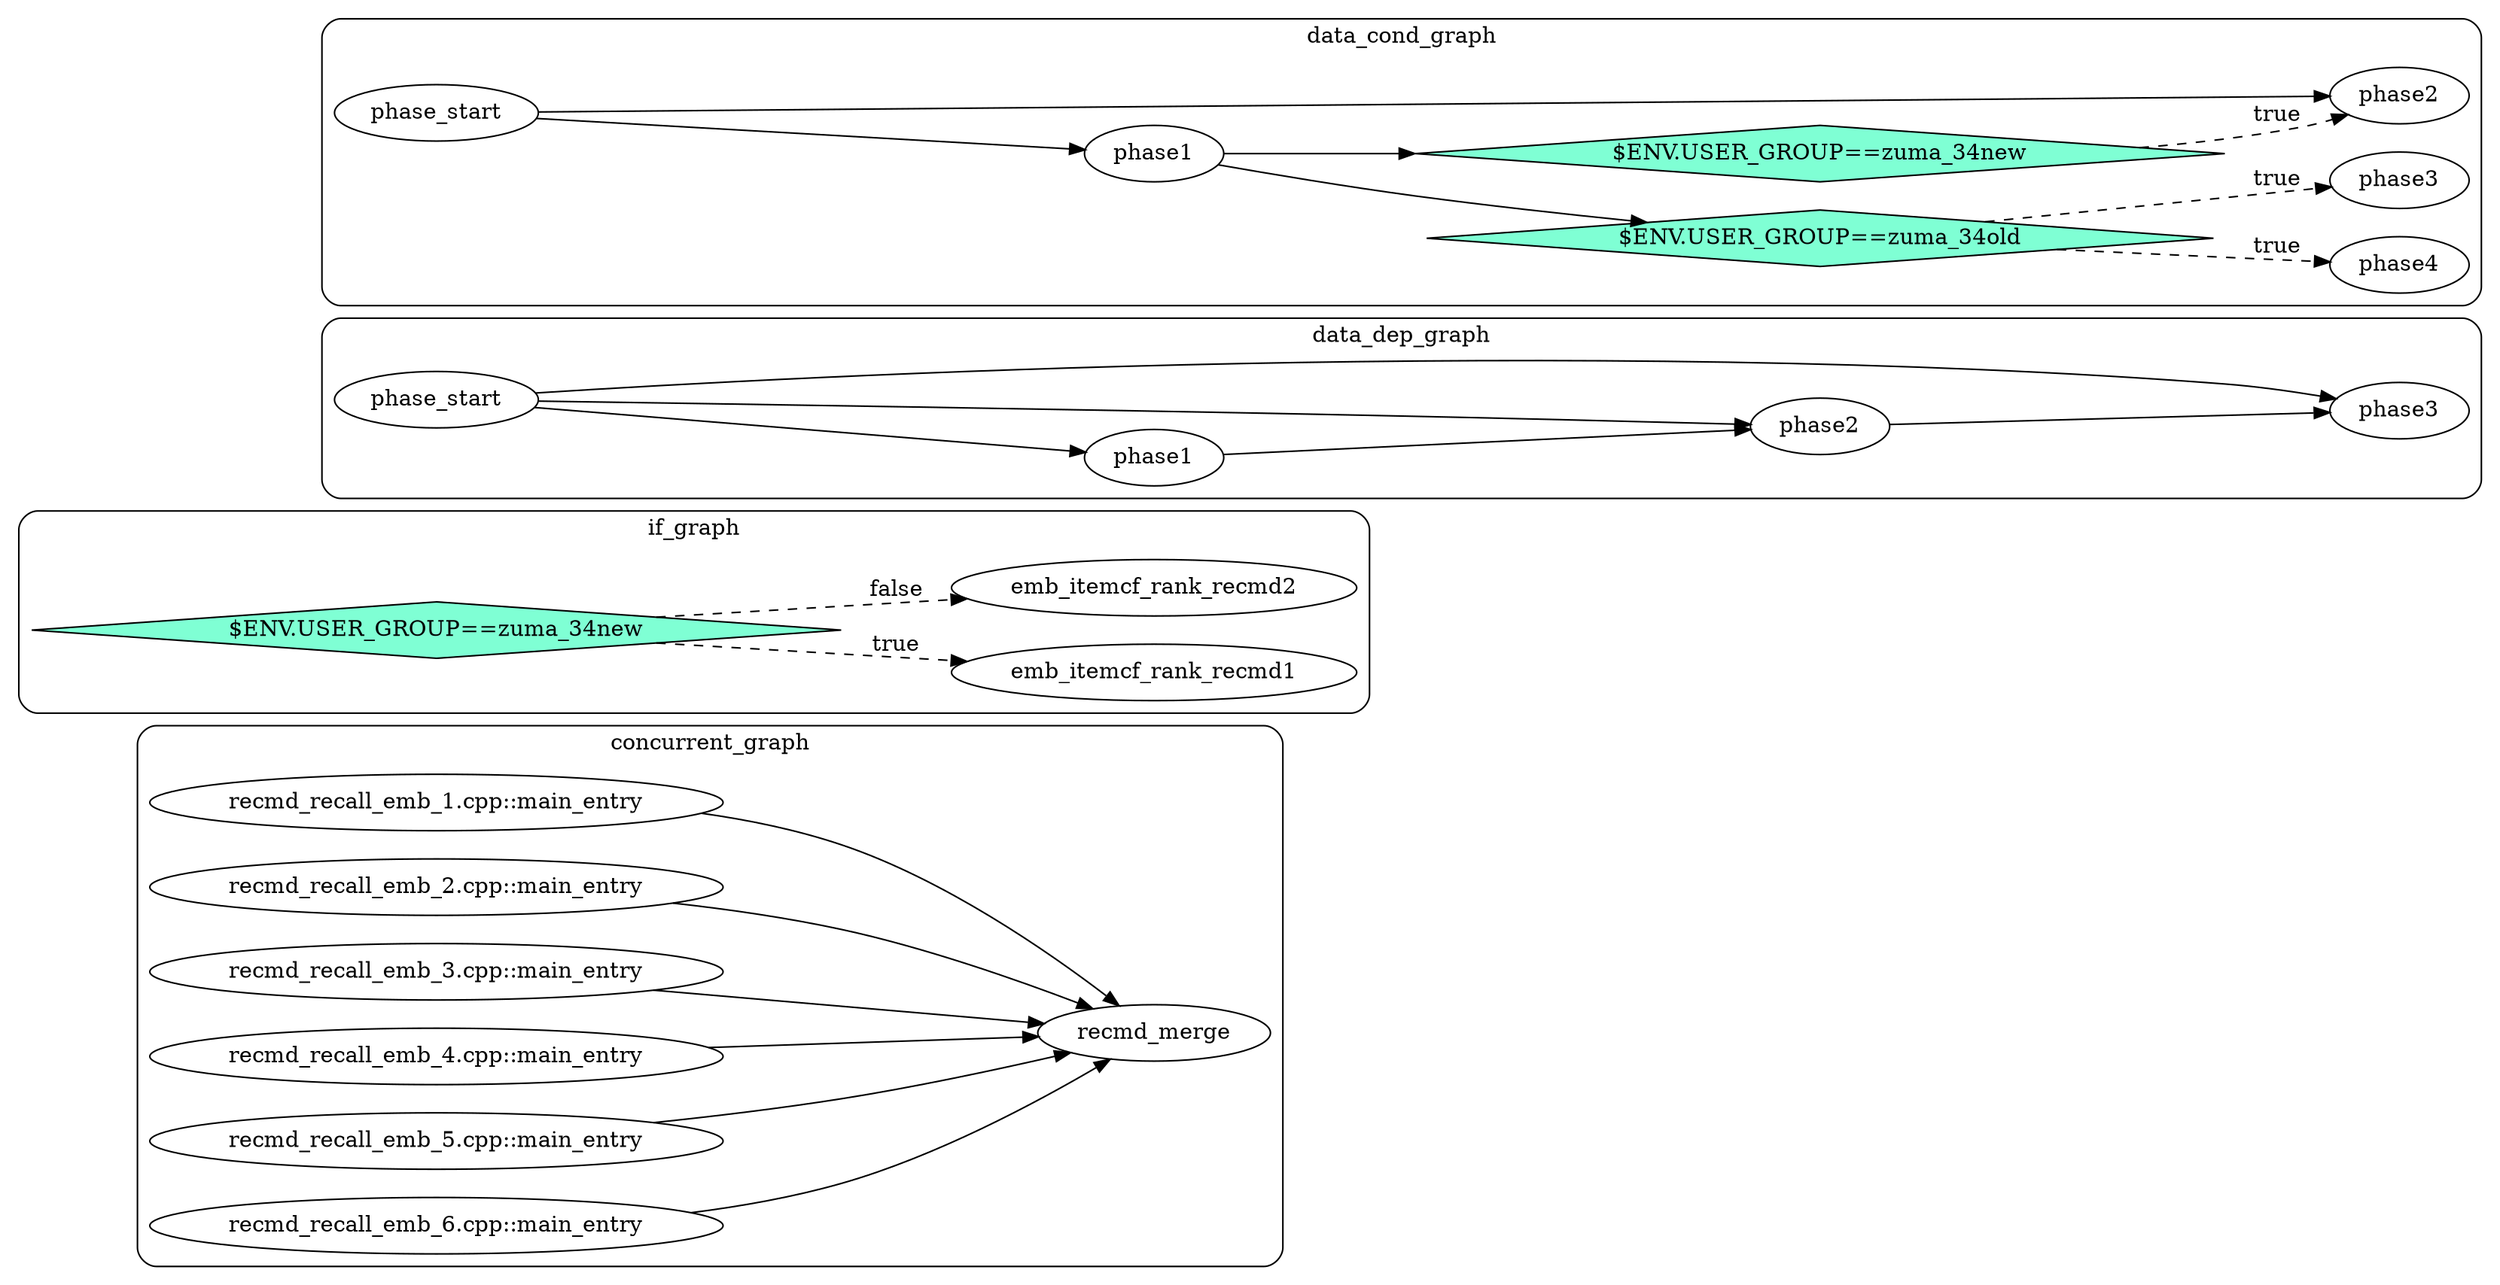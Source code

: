 digraph G {
    rankdir=LR;
  subgraph cluster_concurrent_graph{
    style = rounded;
    label = "concurrent_graph";
    concurrent_graph_1 [label="recmd_recall_emb_1.cpp::main_entry"];
    concurrent_graph_2 [label="recmd_recall_emb_2.cpp::main_entry"];
    concurrent_graph_3 [label="recmd_recall_emb_3.cpp::main_entry"];
    concurrent_graph_4 [label="recmd_recall_emb_4.cpp::main_entry"];
    concurrent_graph_5 [label="recmd_recall_emb_5.cpp::main_entry"];
    concurrent_graph_6 [label="recmd_recall_emb_6.cpp::main_entry"];
    concurrent_graph_concurrent_graph_0 [label="recmd_merge"];
    concurrent_graph_1 -> concurrent_graph_concurrent_graph_0;
    concurrent_graph_2 -> concurrent_graph_concurrent_graph_0;
    concurrent_graph_3 -> concurrent_graph_concurrent_graph_0;
    concurrent_graph_4 -> concurrent_graph_concurrent_graph_0;
    concurrent_graph_5 -> concurrent_graph_concurrent_graph_0;
    concurrent_graph_6 -> concurrent_graph_concurrent_graph_0;
};
  subgraph cluster_if_graph{
    style = rounded;
    label = "if_graph";
    if_graph_1 [label="emb_itemcf_rank_recmd1"];
    if_graph_2 [label="emb_itemcf_rank_recmd2"];
    if_graph_if_graph_0 [label="$ENV.USER_GROUP==zuma_34new" shape=diamond color=black fillcolor=aquamarine style=filled];
    if_graph_if_graph_0 -> if_graph_1 [style=dashed label="true"];
    if_graph_if_graph_0 -> if_graph_2 [style=dashed label="false"];
};
  subgraph cluster_data_dep_graph{
    style = rounded;
    label = "data_dep_graph";
    data_dep_graph_1 [label="phase_start"];
    data_dep_graph_2 [label="phase1"];
    data_dep_graph_3 [label="phase2"];
    data_dep_graph_4 [label="phase3"];
    data_dep_graph_1 -> data_dep_graph_2;
    data_dep_graph_1 -> data_dep_graph_3;
    data_dep_graph_1 -> data_dep_graph_4;
    data_dep_graph_2 -> data_dep_graph_3;
    data_dep_graph_3 -> data_dep_graph_4;
};
  subgraph cluster_data_cond_graph{
    style = rounded;
    label = "data_cond_graph";
    data_cond_graph_34new_user [label="$ENV.USER_GROUP==zuma_34new" shape=diamond color=black fillcolor=aquamarine style=filled];
    data_cond_graph_34old_user [label="$ENV.USER_GROUP==zuma_34old" shape=diamond color=black fillcolor=aquamarine style=filled];
    data_cond_graph_1 [label="phase_start"];
    data_cond_graph_2 [label="phase1"];
    data_cond_graph_3 [label="phase2"];
    data_cond_graph_4 [label="phase3"];
    data_cond_graph_5 [label="phase4"];
    data_cond_graph_34new_user -> data_cond_graph_3 [style=dashed label="true"];
    data_cond_graph_34old_user -> data_cond_graph_4 [style=dashed label="true"];
    data_cond_graph_34old_user -> data_cond_graph_5 [style=dashed label="true"];
    data_cond_graph_1 -> data_cond_graph_2;
    data_cond_graph_1 -> data_cond_graph_3;
    data_cond_graph_2 -> data_cond_graph_34new_user;
    data_cond_graph_2 -> data_cond_graph_34old_user;
};
}

